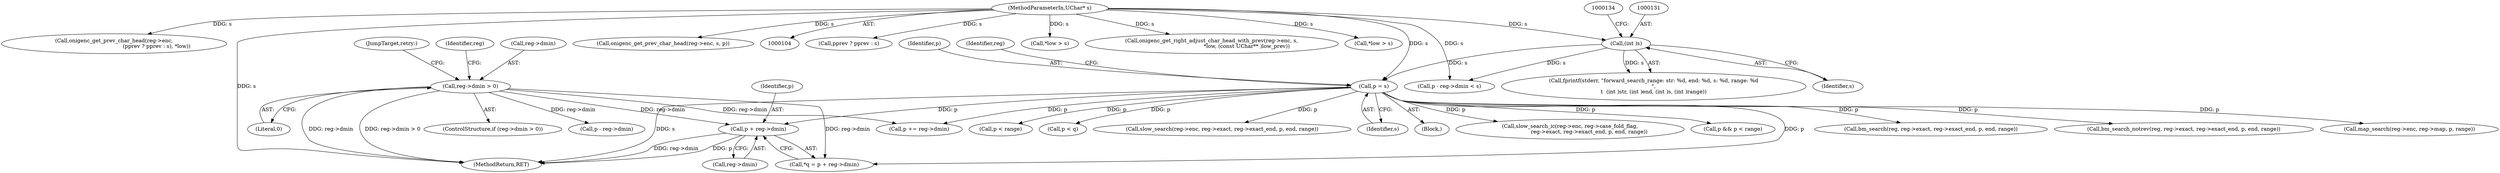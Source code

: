 digraph "0_oniguruma_9690d3ab1f9bcd2db8cbe1fe3ee4a5da606b8814@pointer" {
"1000162" [label="(Call,p + reg->dmin)"];
"1000136" [label="(Call,p = s)"];
"1000130" [label="(Call,(int )s)"];
"1000108" [label="(MethodParameterIn,UChar* s)"];
"1000140" [label="(Call,reg->dmin > 0)"];
"1000273" [label="(Call,p < range)"];
"1000457" [label="(Call,pprev ? pprev : s)"];
"1000136" [label="(Call,p = s)"];
"1000121" [label="(Call,fprintf(stderr, \"forward_search_range: str: %d, end: %d, s: %d, range: %d\n\",\n\t  (int )str, (int )end, (int )s, (int )range))"];
"1000174" [label="(Call,p < q)"];
"1000144" [label="(Literal,0)"];
"1000193" [label="(Call,slow_search(reg->enc, reg->exact, reg->exact_end, p, end, range))"];
"1000138" [label="(Identifier,s)"];
"1000382" [label="(Call,*low > s)"];
"1000434" [label="(Call,onigenc_get_right_adjust_char_head_with_prev(reg->enc, s,\n                                          *low, (const UChar** )low_prev))"];
"1000184" [label="(JumpTarget,retry:)"];
"1000142" [label="(Identifier,reg)"];
"1000113" [label="(Block,)"];
"1000426" [label="(Call,*low > s)"];
"1000152" [label="(Call,p += reg->dmin)"];
"1000137" [label="(Identifier,p)"];
"1000162" [label="(Call,p + reg->dmin)"];
"1000140" [label="(Call,reg->dmin > 0)"];
"1000513" [label="(MethodReturn,RET)"];
"1000108" [label="(MethodParameterIn,UChar* s)"];
"1000210" [label="(Call,slow_search_ic(reg->enc, reg->case_fold_flag,\n                       reg->exact, reg->exact_end, p, end, range))"];
"1000271" [label="(Call,p && p < range)"];
"1000278" [label="(Call,p - reg->dmin < s)"];
"1000164" [label="(Call,reg->dmin)"];
"1000141" [label="(Call,reg->dmin)"];
"1000163" [label="(Identifier,p)"];
"1000230" [label="(Call,bm_search(reg, reg->exact, reg->exact_end, p, end, range))"];
"1000139" [label="(ControlStructure,if (reg->dmin > 0))"];
"1000453" [label="(Call,onigenc_get_prev_char_head(reg->enc,\n                                                   (pprev ? pprev : s), *low))"];
"1000279" [label="(Call,p - reg->dmin)"];
"1000132" [label="(Identifier,s)"];
"1000160" [label="(Call,*q = p + reg->dmin)"];
"1000130" [label="(Call,(int )s)"];
"1000245" [label="(Call,bm_search_notrev(reg, reg->exact, reg->exact_end, p, end, range))"];
"1000149" [label="(Identifier,reg)"];
"1000260" [label="(Call,map_search(reg->enc, reg->map, p, range))"];
"1000389" [label="(Call,onigenc_get_prev_char_head(reg->enc, s, p))"];
"1000162" -> "1000160"  [label="AST: "];
"1000162" -> "1000164"  [label="CFG: "];
"1000163" -> "1000162"  [label="AST: "];
"1000164" -> "1000162"  [label="AST: "];
"1000160" -> "1000162"  [label="CFG: "];
"1000162" -> "1000513"  [label="DDG: reg->dmin"];
"1000162" -> "1000513"  [label="DDG: p"];
"1000136" -> "1000162"  [label="DDG: p"];
"1000140" -> "1000162"  [label="DDG: reg->dmin"];
"1000136" -> "1000113"  [label="AST: "];
"1000136" -> "1000138"  [label="CFG: "];
"1000137" -> "1000136"  [label="AST: "];
"1000138" -> "1000136"  [label="AST: "];
"1000142" -> "1000136"  [label="CFG: "];
"1000136" -> "1000513"  [label="DDG: s"];
"1000130" -> "1000136"  [label="DDG: s"];
"1000108" -> "1000136"  [label="DDG: s"];
"1000136" -> "1000152"  [label="DDG: p"];
"1000136" -> "1000160"  [label="DDG: p"];
"1000136" -> "1000174"  [label="DDG: p"];
"1000136" -> "1000193"  [label="DDG: p"];
"1000136" -> "1000210"  [label="DDG: p"];
"1000136" -> "1000230"  [label="DDG: p"];
"1000136" -> "1000245"  [label="DDG: p"];
"1000136" -> "1000260"  [label="DDG: p"];
"1000136" -> "1000271"  [label="DDG: p"];
"1000136" -> "1000273"  [label="DDG: p"];
"1000130" -> "1000121"  [label="AST: "];
"1000130" -> "1000132"  [label="CFG: "];
"1000131" -> "1000130"  [label="AST: "];
"1000132" -> "1000130"  [label="AST: "];
"1000134" -> "1000130"  [label="CFG: "];
"1000130" -> "1000121"  [label="DDG: s"];
"1000108" -> "1000130"  [label="DDG: s"];
"1000130" -> "1000278"  [label="DDG: s"];
"1000108" -> "1000104"  [label="AST: "];
"1000108" -> "1000513"  [label="DDG: s"];
"1000108" -> "1000278"  [label="DDG: s"];
"1000108" -> "1000382"  [label="DDG: s"];
"1000108" -> "1000389"  [label="DDG: s"];
"1000108" -> "1000426"  [label="DDG: s"];
"1000108" -> "1000434"  [label="DDG: s"];
"1000108" -> "1000453"  [label="DDG: s"];
"1000108" -> "1000457"  [label="DDG: s"];
"1000140" -> "1000139"  [label="AST: "];
"1000140" -> "1000144"  [label="CFG: "];
"1000141" -> "1000140"  [label="AST: "];
"1000144" -> "1000140"  [label="AST: "];
"1000149" -> "1000140"  [label="CFG: "];
"1000184" -> "1000140"  [label="CFG: "];
"1000140" -> "1000513"  [label="DDG: reg->dmin"];
"1000140" -> "1000513"  [label="DDG: reg->dmin > 0"];
"1000140" -> "1000152"  [label="DDG: reg->dmin"];
"1000140" -> "1000160"  [label="DDG: reg->dmin"];
"1000140" -> "1000279"  [label="DDG: reg->dmin"];
}
